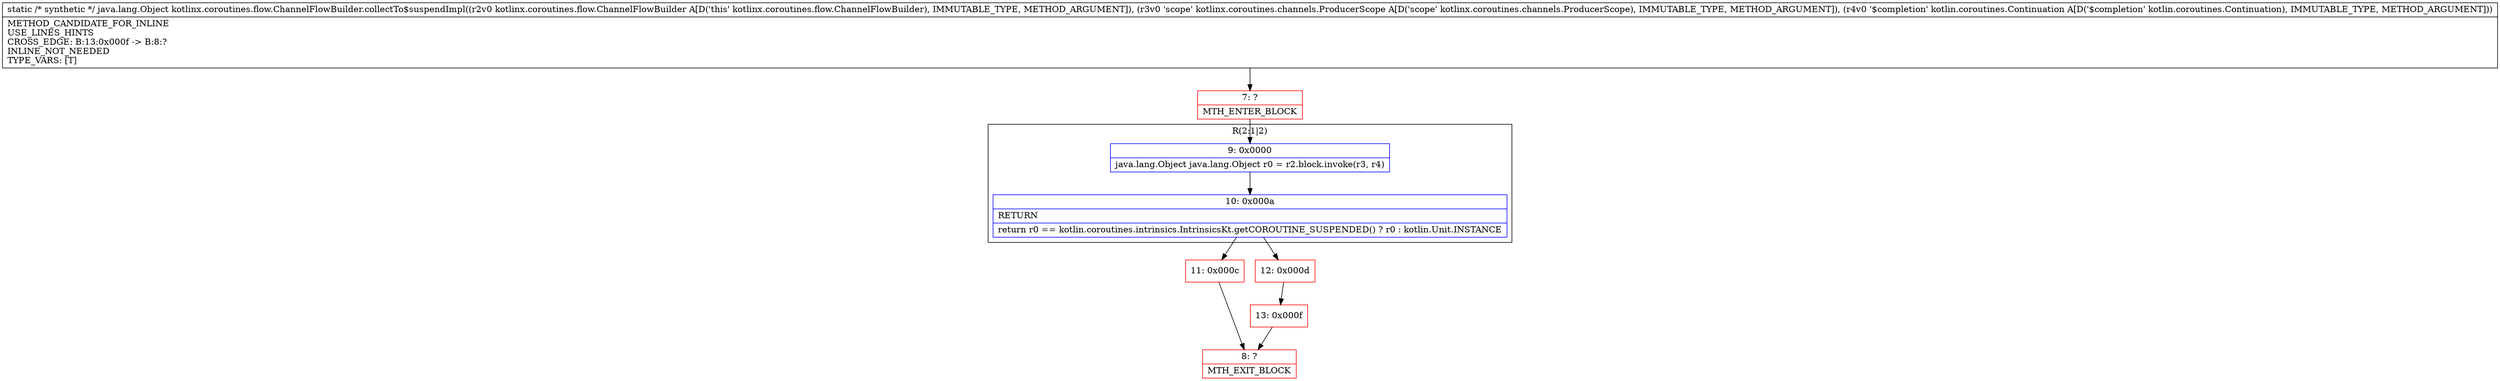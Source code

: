 digraph "CFG forkotlinx.coroutines.flow.ChannelFlowBuilder.collectTo$suspendImpl(Lkotlinx\/coroutines\/flow\/ChannelFlowBuilder;Lkotlinx\/coroutines\/channels\/ProducerScope;Lkotlin\/coroutines\/Continuation;)Ljava\/lang\/Object;" {
subgraph cluster_Region_1960891696 {
label = "R(2:1|2)";
node [shape=record,color=blue];
Node_9 [shape=record,label="{9\:\ 0x0000|java.lang.Object java.lang.Object r0 = r2.block.invoke(r3, r4)\l}"];
Node_10 [shape=record,label="{10\:\ 0x000a|RETURN\l|return r0 == kotlin.coroutines.intrinsics.IntrinsicsKt.getCOROUTINE_SUSPENDED() ? r0 : kotlin.Unit.INSTANCE\l}"];
}
Node_7 [shape=record,color=red,label="{7\:\ ?|MTH_ENTER_BLOCK\l}"];
Node_11 [shape=record,color=red,label="{11\:\ 0x000c}"];
Node_8 [shape=record,color=red,label="{8\:\ ?|MTH_EXIT_BLOCK\l}"];
Node_12 [shape=record,color=red,label="{12\:\ 0x000d}"];
Node_13 [shape=record,color=red,label="{13\:\ 0x000f}"];
MethodNode[shape=record,label="{static \/* synthetic *\/ java.lang.Object kotlinx.coroutines.flow.ChannelFlowBuilder.collectTo$suspendImpl((r2v0 kotlinx.coroutines.flow.ChannelFlowBuilder A[D('this' kotlinx.coroutines.flow.ChannelFlowBuilder), IMMUTABLE_TYPE, METHOD_ARGUMENT]), (r3v0 'scope' kotlinx.coroutines.channels.ProducerScope A[D('scope' kotlinx.coroutines.channels.ProducerScope), IMMUTABLE_TYPE, METHOD_ARGUMENT]), (r4v0 '$completion' kotlin.coroutines.Continuation A[D('$completion' kotlin.coroutines.Continuation), IMMUTABLE_TYPE, METHOD_ARGUMENT]))  | METHOD_CANDIDATE_FOR_INLINE\lUSE_LINES_HINTS\lCROSS_EDGE: B:13:0x000f \-\> B:8:?\lINLINE_NOT_NEEDED\lTYPE_VARS: [T]\l}"];
MethodNode -> Node_7;Node_9 -> Node_10;
Node_10 -> Node_11;
Node_10 -> Node_12;
Node_7 -> Node_9;
Node_11 -> Node_8;
Node_12 -> Node_13;
Node_13 -> Node_8;
}

